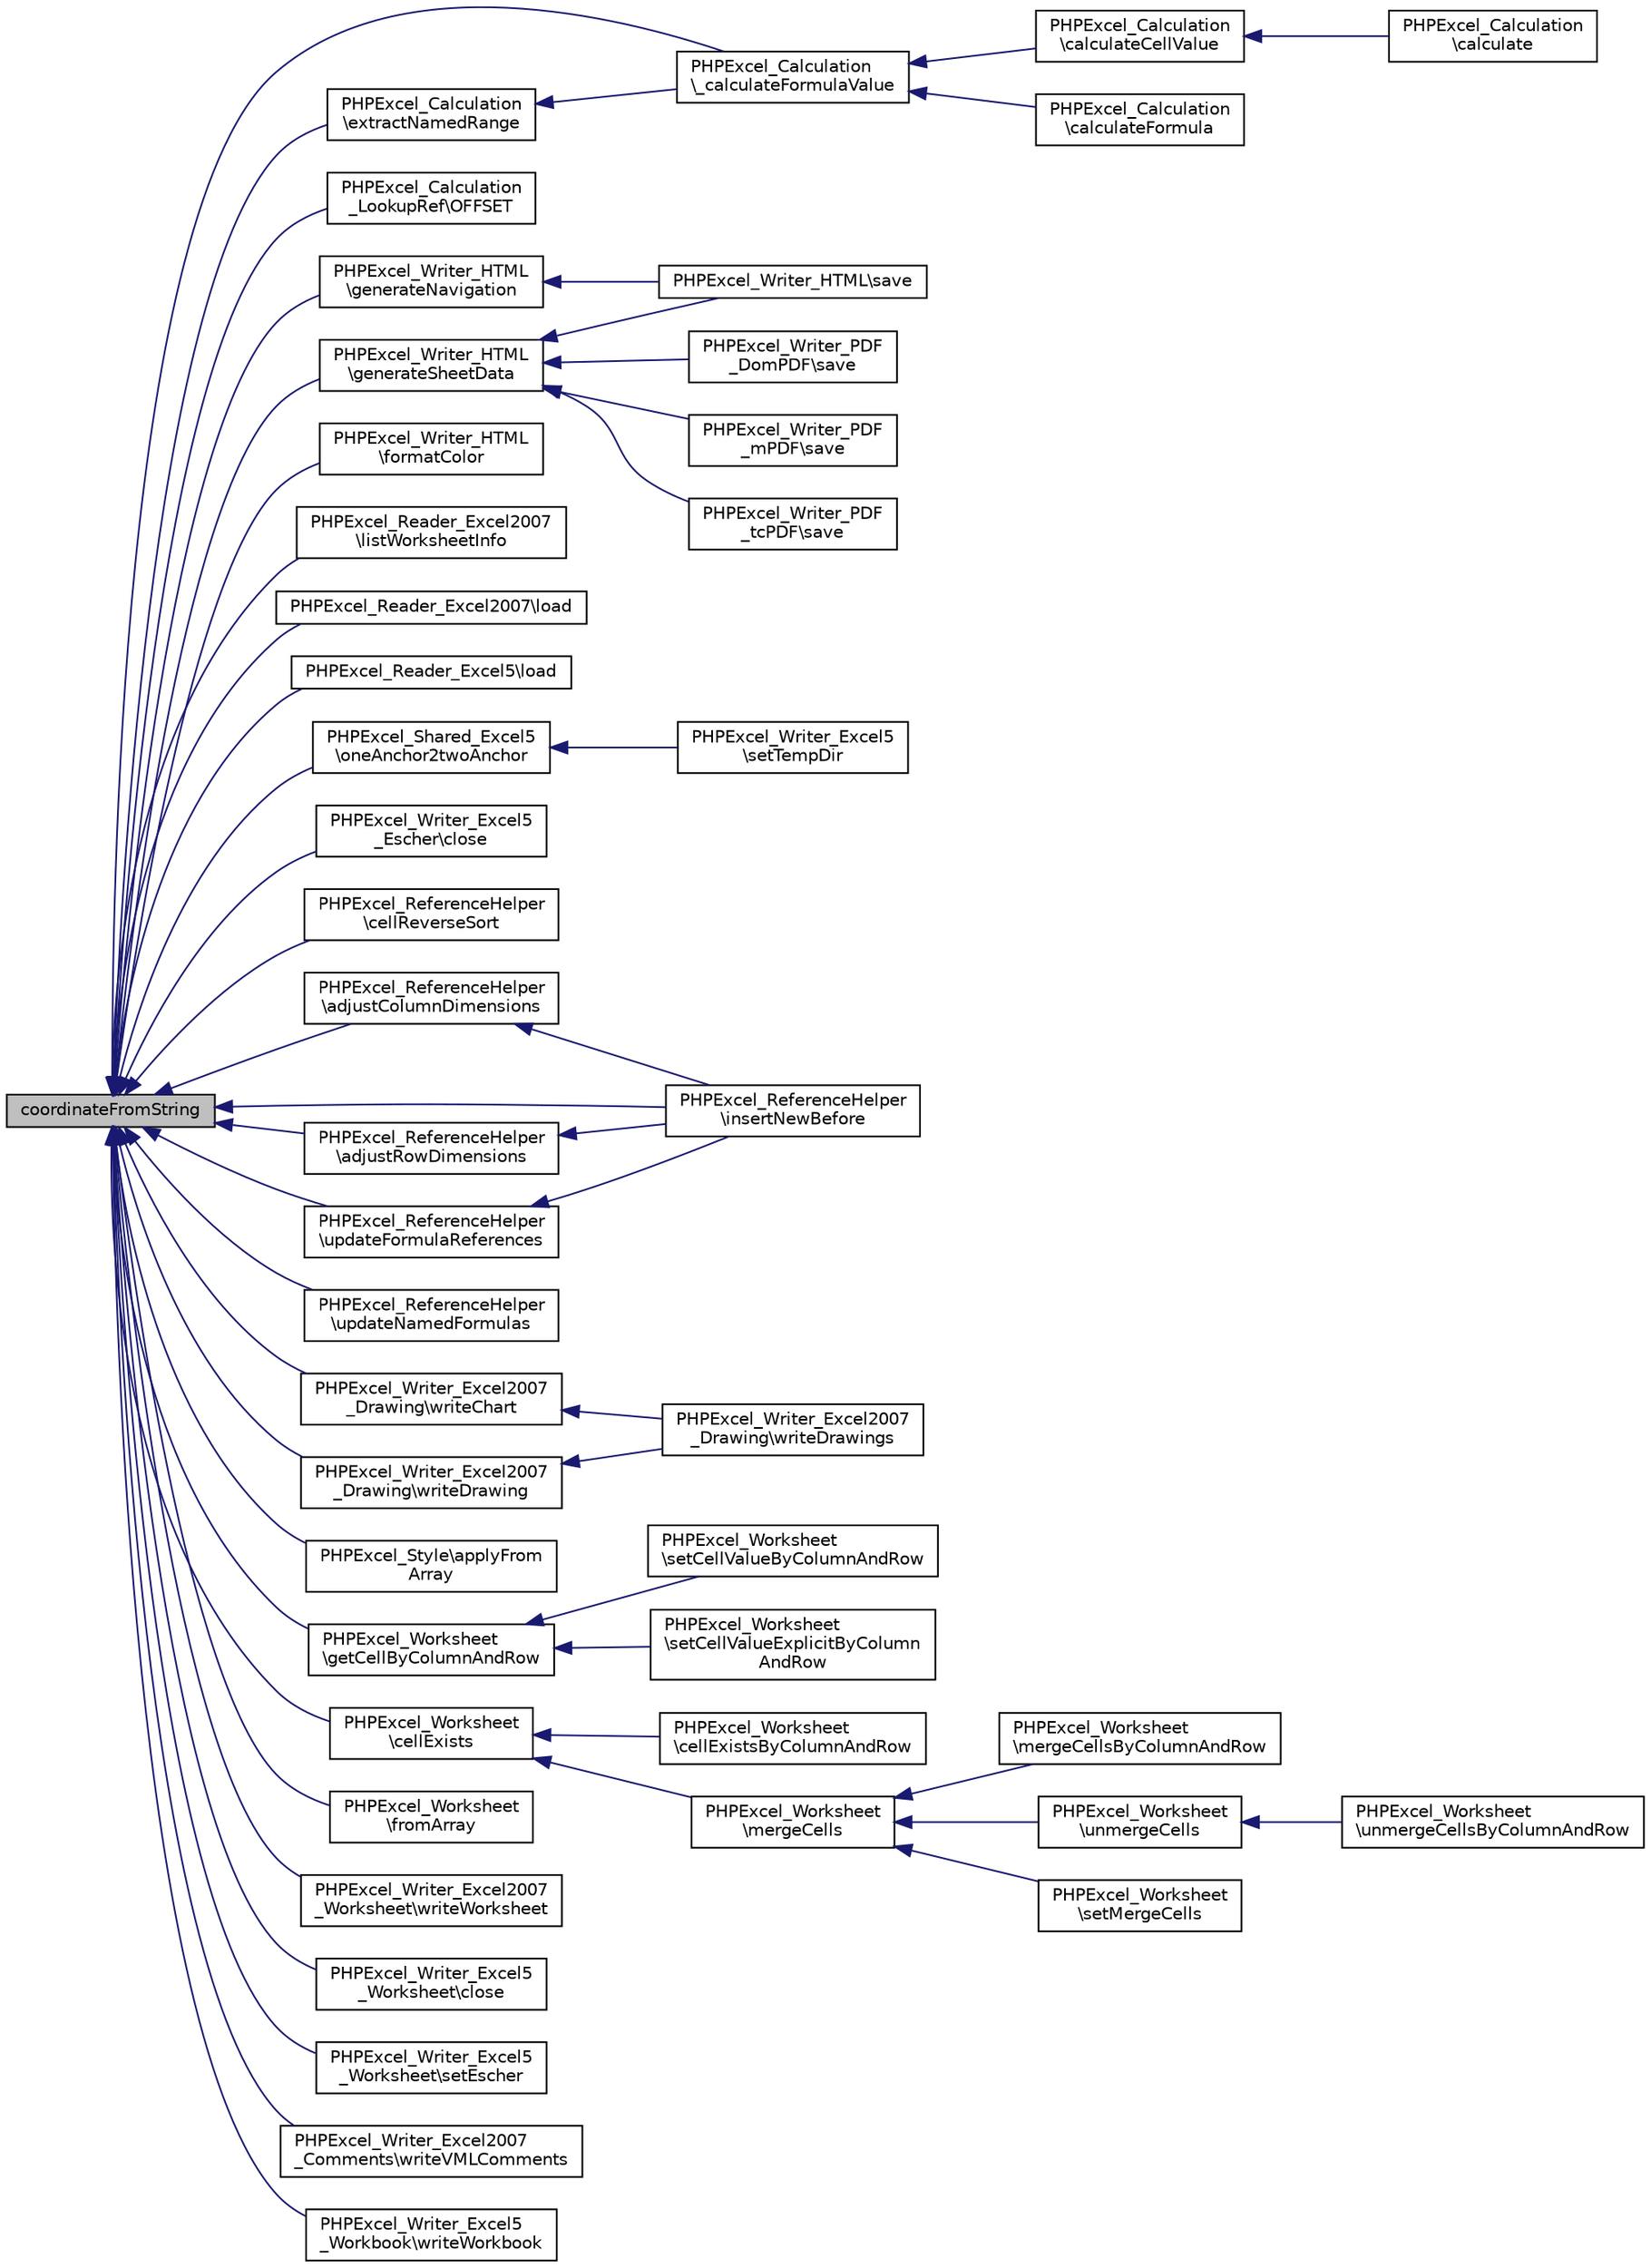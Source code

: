 digraph "coordinateFromString"
{
  edge [fontname="Helvetica",fontsize="10",labelfontname="Helvetica",labelfontsize="10"];
  node [fontname="Helvetica",fontsize="10",shape=record];
  rankdir="LR";
  Node94 [label="coordinateFromString",height=0.2,width=0.4,color="black", fillcolor="grey75", style="filled", fontcolor="black"];
  Node94 -> Node95 [dir="back",color="midnightblue",fontsize="10",style="solid",fontname="Helvetica"];
  Node95 [label="PHPExcel_Calculation\l\\_calculateFormulaValue",height=0.2,width=0.4,color="black", fillcolor="white", style="filled",URL="$class_p_h_p_excel___calculation.html#ad1aef41691363540e51e0a585e111eaa"];
  Node95 -> Node96 [dir="back",color="midnightblue",fontsize="10",style="solid",fontname="Helvetica"];
  Node96 [label="PHPExcel_Calculation\l\\calculateCellValue",height=0.2,width=0.4,color="black", fillcolor="white", style="filled",URL="$class_p_h_p_excel___calculation.html#a99d9fd18681a10516af2c86721a39dee"];
  Node96 -> Node97 [dir="back",color="midnightblue",fontsize="10",style="solid",fontname="Helvetica"];
  Node97 [label="PHPExcel_Calculation\l\\calculate",height=0.2,width=0.4,color="black", fillcolor="white", style="filled",URL="$class_p_h_p_excel___calculation.html#aebaa9815d4d23c1958b93dafa720b362"];
  Node95 -> Node98 [dir="back",color="midnightblue",fontsize="10",style="solid",fontname="Helvetica"];
  Node98 [label="PHPExcel_Calculation\l\\calculateFormula",height=0.2,width=0.4,color="black", fillcolor="white", style="filled",URL="$class_p_h_p_excel___calculation.html#afc1160d65c63b9bffa861c57eb77fed1"];
  Node94 -> Node99 [dir="back",color="midnightblue",fontsize="10",style="solid",fontname="Helvetica"];
  Node99 [label="PHPExcel_Calculation\l\\extractNamedRange",height=0.2,width=0.4,color="black", fillcolor="white", style="filled",URL="$class_p_h_p_excel___calculation.html#a25face12130e4c51ed2994a8124c3f24"];
  Node99 -> Node95 [dir="back",color="midnightblue",fontsize="10",style="solid",fontname="Helvetica"];
  Node94 -> Node100 [dir="back",color="midnightblue",fontsize="10",style="solid",fontname="Helvetica"];
  Node100 [label="PHPExcel_Calculation\l_LookupRef\\OFFSET",height=0.2,width=0.4,color="black", fillcolor="white", style="filled",URL="$class_p_h_p_excel___calculation___lookup_ref.html#a19cdb1907ba439e2bb4c8c856eaee134"];
  Node94 -> Node101 [dir="back",color="midnightblue",fontsize="10",style="solid",fontname="Helvetica"];
  Node101 [label="PHPExcel_Writer_HTML\l\\generateSheetData",height=0.2,width=0.4,color="black", fillcolor="white", style="filled",URL="$class_p_h_p_excel___writer___h_t_m_l.html#a134e02ed76c4af08a9a21cc222bf6636"];
  Node101 -> Node102 [dir="back",color="midnightblue",fontsize="10",style="solid",fontname="Helvetica"];
  Node102 [label="PHPExcel_Writer_HTML\\save",height=0.2,width=0.4,color="black", fillcolor="white", style="filled",URL="$class_p_h_p_excel___writer___h_t_m_l.html#a47cf44d053426c59c85d31f37744687c"];
  Node101 -> Node103 [dir="back",color="midnightblue",fontsize="10",style="solid",fontname="Helvetica"];
  Node103 [label="PHPExcel_Writer_PDF\l_DomPDF\\save",height=0.2,width=0.4,color="black", fillcolor="white", style="filled",URL="$class_p_h_p_excel___writer___p_d_f___dom_p_d_f.html#a47cf44d053426c59c85d31f37744687c"];
  Node101 -> Node104 [dir="back",color="midnightblue",fontsize="10",style="solid",fontname="Helvetica"];
  Node104 [label="PHPExcel_Writer_PDF\l_mPDF\\save",height=0.2,width=0.4,color="black", fillcolor="white", style="filled",URL="$class_p_h_p_excel___writer___p_d_f__m_p_d_f.html#a47cf44d053426c59c85d31f37744687c"];
  Node101 -> Node105 [dir="back",color="midnightblue",fontsize="10",style="solid",fontname="Helvetica"];
  Node105 [label="PHPExcel_Writer_PDF\l_tcPDF\\save",height=0.2,width=0.4,color="black", fillcolor="white", style="filled",URL="$class_p_h_p_excel___writer___p_d_f__tc_p_d_f.html#a47cf44d053426c59c85d31f37744687c"];
  Node94 -> Node106 [dir="back",color="midnightblue",fontsize="10",style="solid",fontname="Helvetica"];
  Node106 [label="PHPExcel_Writer_HTML\l\\generateNavigation",height=0.2,width=0.4,color="black", fillcolor="white", style="filled",URL="$class_p_h_p_excel___writer___h_t_m_l.html#a61213550a8fd19e7e725f481b22a8dd9"];
  Node106 -> Node102 [dir="back",color="midnightblue",fontsize="10",style="solid",fontname="Helvetica"];
  Node94 -> Node107 [dir="back",color="midnightblue",fontsize="10",style="solid",fontname="Helvetica"];
  Node107 [label="PHPExcel_Writer_HTML\l\\formatColor",height=0.2,width=0.4,color="black", fillcolor="white", style="filled",URL="$class_p_h_p_excel___writer___h_t_m_l.html#af27ebb46f8805f393438ce2230de1984"];
  Node94 -> Node108 [dir="back",color="midnightblue",fontsize="10",style="solid",fontname="Helvetica"];
  Node108 [label="PHPExcel_Reader_Excel2007\l\\listWorksheetInfo",height=0.2,width=0.4,color="black", fillcolor="white", style="filled",URL="$class_p_h_p_excel___reader___excel2007.html#a7ae73ad1b0fda6cd8644f583326626aa"];
  Node94 -> Node109 [dir="back",color="midnightblue",fontsize="10",style="solid",fontname="Helvetica"];
  Node109 [label="PHPExcel_Reader_Excel2007\\load",height=0.2,width=0.4,color="black", fillcolor="white", style="filled",URL="$class_p_h_p_excel___reader___excel2007.html#a138b94503ca4c44b510190c29d4f16fe"];
  Node94 -> Node110 [dir="back",color="midnightblue",fontsize="10",style="solid",fontname="Helvetica"];
  Node110 [label="PHPExcel_Reader_Excel5\\load",height=0.2,width=0.4,color="black", fillcolor="white", style="filled",URL="$class_p_h_p_excel___reader___excel5.html#a138b94503ca4c44b510190c29d4f16fe"];
  Node94 -> Node111 [dir="back",color="midnightblue",fontsize="10",style="solid",fontname="Helvetica"];
  Node111 [label="PHPExcel_Shared_Excel5\l\\oneAnchor2twoAnchor",height=0.2,width=0.4,color="black", fillcolor="white", style="filled",URL="$class_p_h_p_excel___shared___excel5.html#a216a401dabe881ac271564f0b87659b0"];
  Node111 -> Node112 [dir="back",color="midnightblue",fontsize="10",style="solid",fontname="Helvetica"];
  Node112 [label="PHPExcel_Writer_Excel5\l\\setTempDir",height=0.2,width=0.4,color="black", fillcolor="white", style="filled",URL="$class_p_h_p_excel___writer___excel5.html#abdc28f824f91a433cfe41192c6df4fc1"];
  Node94 -> Node113 [dir="back",color="midnightblue",fontsize="10",style="solid",fontname="Helvetica"];
  Node113 [label="PHPExcel_Writer_Excel5\l_Escher\\close",height=0.2,width=0.4,color="black", fillcolor="white", style="filled",URL="$class_p_h_p_excel___writer___excel5___escher.html#aa69c8bf1f1dcf4e72552efff1fe3e87e"];
  Node94 -> Node114 [dir="back",color="midnightblue",fontsize="10",style="solid",fontname="Helvetica"];
  Node114 [label="PHPExcel_ReferenceHelper\l\\cellReverseSort",height=0.2,width=0.4,color="black", fillcolor="white", style="filled",URL="$class_p_h_p_excel___reference_helper.html#ae55211b7d9ba67864496e9edbe7fe134"];
  Node94 -> Node115 [dir="back",color="midnightblue",fontsize="10",style="solid",fontname="Helvetica"];
  Node115 [label="PHPExcel_ReferenceHelper\l\\adjustColumnDimensions",height=0.2,width=0.4,color="black", fillcolor="white", style="filled",URL="$class_p_h_p_excel___reference_helper.html#a3320ff541885b90db9609a723dd81f6e"];
  Node115 -> Node116 [dir="back",color="midnightblue",fontsize="10",style="solid",fontname="Helvetica"];
  Node116 [label="PHPExcel_ReferenceHelper\l\\insertNewBefore",height=0.2,width=0.4,color="black", fillcolor="white", style="filled",URL="$class_p_h_p_excel___reference_helper.html#a55e990024949c1c0c2ae42c9894012be"];
  Node94 -> Node117 [dir="back",color="midnightblue",fontsize="10",style="solid",fontname="Helvetica"];
  Node117 [label="PHPExcel_ReferenceHelper\l\\adjustRowDimensions",height=0.2,width=0.4,color="black", fillcolor="white", style="filled",URL="$class_p_h_p_excel___reference_helper.html#ae3d5bbaf31cc1d047d964a7206354ff9"];
  Node117 -> Node116 [dir="back",color="midnightblue",fontsize="10",style="solid",fontname="Helvetica"];
  Node94 -> Node116 [dir="back",color="midnightblue",fontsize="10",style="solid",fontname="Helvetica"];
  Node94 -> Node118 [dir="back",color="midnightblue",fontsize="10",style="solid",fontname="Helvetica"];
  Node118 [label="PHPExcel_ReferenceHelper\l\\updateFormulaReferences",height=0.2,width=0.4,color="black", fillcolor="white", style="filled",URL="$class_p_h_p_excel___reference_helper.html#a2cd536f7442b11760a2767d062bdf417"];
  Node118 -> Node116 [dir="back",color="midnightblue",fontsize="10",style="solid",fontname="Helvetica"];
  Node94 -> Node119 [dir="back",color="midnightblue",fontsize="10",style="solid",fontname="Helvetica"];
  Node119 [label="PHPExcel_ReferenceHelper\l\\updateNamedFormulas",height=0.2,width=0.4,color="black", fillcolor="white", style="filled",URL="$class_p_h_p_excel___reference_helper.html#a4640e1489e49432d1528bc4d5e03b922"];
  Node94 -> Node120 [dir="back",color="midnightblue",fontsize="10",style="solid",fontname="Helvetica"];
  Node120 [label="PHPExcel_Writer_Excel2007\l_Drawing\\writeChart",height=0.2,width=0.4,color="black", fillcolor="white", style="filled",URL="$class_p_h_p_excel___writer___excel2007___drawing.html#a8ddb149f9cd4266c206340e9336e1f99"];
  Node120 -> Node121 [dir="back",color="midnightblue",fontsize="10",style="solid",fontname="Helvetica"];
  Node121 [label="PHPExcel_Writer_Excel2007\l_Drawing\\writeDrawings",height=0.2,width=0.4,color="black", fillcolor="white", style="filled",URL="$class_p_h_p_excel___writer___excel2007___drawing.html#a7380256853345e10896c8ec8c17d9ef5"];
  Node94 -> Node122 [dir="back",color="midnightblue",fontsize="10",style="solid",fontname="Helvetica"];
  Node122 [label="PHPExcel_Writer_Excel2007\l_Drawing\\writeDrawing",height=0.2,width=0.4,color="black", fillcolor="white", style="filled",URL="$class_p_h_p_excel___writer___excel2007___drawing.html#a6415c9eac484563fadf06ac57984b255"];
  Node122 -> Node121 [dir="back",color="midnightblue",fontsize="10",style="solid",fontname="Helvetica"];
  Node94 -> Node123 [dir="back",color="midnightblue",fontsize="10",style="solid",fontname="Helvetica"];
  Node123 [label="PHPExcel_Style\\applyFrom\lArray",height=0.2,width=0.4,color="black", fillcolor="white", style="filled",URL="$class_p_h_p_excel___style.html#ae462ec85014ce8298383a7a491c14dbd"];
  Node94 -> Node124 [dir="back",color="midnightblue",fontsize="10",style="solid",fontname="Helvetica"];
  Node124 [label="PHPExcel_Worksheet\l\\getCellByColumnAndRow",height=0.2,width=0.4,color="black", fillcolor="white", style="filled",URL="$class_p_h_p_excel___worksheet.html#a90328afbe800129e347e4252f7f73270"];
  Node124 -> Node125 [dir="back",color="midnightblue",fontsize="10",style="solid",fontname="Helvetica"];
  Node125 [label="PHPExcel_Worksheet\l\\setCellValueByColumnAndRow",height=0.2,width=0.4,color="black", fillcolor="white", style="filled",URL="$class_p_h_p_excel___worksheet.html#a7f04970c0f367366ec42f137b00f2855"];
  Node124 -> Node126 [dir="back",color="midnightblue",fontsize="10",style="solid",fontname="Helvetica"];
  Node126 [label="PHPExcel_Worksheet\l\\setCellValueExplicitByColumn\lAndRow",height=0.2,width=0.4,color="black", fillcolor="white", style="filled",URL="$class_p_h_p_excel___worksheet.html#a87fa06db4e88dad4f302b25da1b5a551"];
  Node94 -> Node127 [dir="back",color="midnightblue",fontsize="10",style="solid",fontname="Helvetica"];
  Node127 [label="PHPExcel_Worksheet\l\\cellExists",height=0.2,width=0.4,color="black", fillcolor="white", style="filled",URL="$class_p_h_p_excel___worksheet.html#ae812f150807c66b8ef0d9cd35e3a859e"];
  Node127 -> Node128 [dir="back",color="midnightblue",fontsize="10",style="solid",fontname="Helvetica"];
  Node128 [label="PHPExcel_Worksheet\l\\cellExistsByColumnAndRow",height=0.2,width=0.4,color="black", fillcolor="white", style="filled",URL="$class_p_h_p_excel___worksheet.html#ab5d602a7afd37d830605d2cdcbb31c6e"];
  Node127 -> Node129 [dir="back",color="midnightblue",fontsize="10",style="solid",fontname="Helvetica"];
  Node129 [label="PHPExcel_Worksheet\l\\mergeCells",height=0.2,width=0.4,color="black", fillcolor="white", style="filled",URL="$class_p_h_p_excel___worksheet.html#a08bbfbc911e898c20131208dc4645c38"];
  Node129 -> Node130 [dir="back",color="midnightblue",fontsize="10",style="solid",fontname="Helvetica"];
  Node130 [label="PHPExcel_Worksheet\l\\mergeCellsByColumnAndRow",height=0.2,width=0.4,color="black", fillcolor="white", style="filled",URL="$class_p_h_p_excel___worksheet.html#a63e4cc2bb9f697802128fd684a34eed8"];
  Node129 -> Node131 [dir="back",color="midnightblue",fontsize="10",style="solid",fontname="Helvetica"];
  Node131 [label="PHPExcel_Worksheet\l\\unmergeCells",height=0.2,width=0.4,color="black", fillcolor="white", style="filled",URL="$class_p_h_p_excel___worksheet.html#a5f1803a22bad347a685d80f32e295870"];
  Node131 -> Node132 [dir="back",color="midnightblue",fontsize="10",style="solid",fontname="Helvetica"];
  Node132 [label="PHPExcel_Worksheet\l\\unmergeCellsByColumnAndRow",height=0.2,width=0.4,color="black", fillcolor="white", style="filled",URL="$class_p_h_p_excel___worksheet.html#a2cfb3e9c77cb57f1356b7ccf990bbc04"];
  Node129 -> Node133 [dir="back",color="midnightblue",fontsize="10",style="solid",fontname="Helvetica"];
  Node133 [label="PHPExcel_Worksheet\l\\setMergeCells",height=0.2,width=0.4,color="black", fillcolor="white", style="filled",URL="$class_p_h_p_excel___worksheet.html#a1200ac914342cbb328c96ad1f21d211a"];
  Node94 -> Node134 [dir="back",color="midnightblue",fontsize="10",style="solid",fontname="Helvetica"];
  Node134 [label="PHPExcel_Worksheet\l\\fromArray",height=0.2,width=0.4,color="black", fillcolor="white", style="filled",URL="$class_p_h_p_excel___worksheet.html#a8860b70210814305c060a7e513d3bfdd"];
  Node94 -> Node135 [dir="back",color="midnightblue",fontsize="10",style="solid",fontname="Helvetica"];
  Node135 [label="PHPExcel_Writer_Excel2007\l_Worksheet\\writeWorksheet",height=0.2,width=0.4,color="black", fillcolor="white", style="filled",URL="$class_p_h_p_excel___writer___excel2007___worksheet.html#a9adbdd202d536935ff25eb87c99fa7e9"];
  Node94 -> Node136 [dir="back",color="midnightblue",fontsize="10",style="solid",fontname="Helvetica"];
  Node136 [label="PHPExcel_Writer_Excel5\l_Worksheet\\close",height=0.2,width=0.4,color="black", fillcolor="white", style="filled",URL="$class_p_h_p_excel___writer___excel5___worksheet.html#aa69c8bf1f1dcf4e72552efff1fe3e87e"];
  Node94 -> Node137 [dir="back",color="midnightblue",fontsize="10",style="solid",fontname="Helvetica"];
  Node137 [label="PHPExcel_Writer_Excel5\l_Worksheet\\setEscher",height=0.2,width=0.4,color="black", fillcolor="white", style="filled",URL="$class_p_h_p_excel___writer___excel5___worksheet.html#a7f63e34d69a5432cbe7e22c5104e88ff"];
  Node94 -> Node138 [dir="back",color="midnightblue",fontsize="10",style="solid",fontname="Helvetica"];
  Node138 [label="PHPExcel_Writer_Excel2007\l_Comments\\writeVMLComments",height=0.2,width=0.4,color="black", fillcolor="white", style="filled",URL="$class_p_h_p_excel___writer___excel2007___comments.html#a142af71f2b3188538e423f576d213036"];
  Node94 -> Node139 [dir="back",color="midnightblue",fontsize="10",style="solid",fontname="Helvetica"];
  Node139 [label="PHPExcel_Writer_Excel5\l_Workbook\\writeWorkbook",height=0.2,width=0.4,color="black", fillcolor="white", style="filled",URL="$class_p_h_p_excel___writer___excel5___workbook.html#af80277839176b576655d2805029dabd7"];
}
